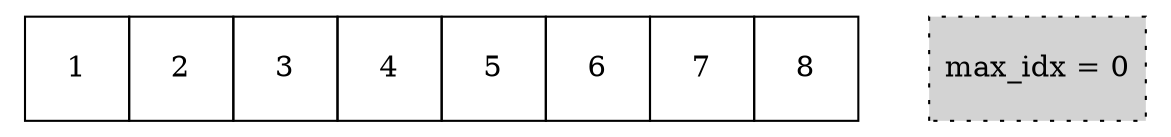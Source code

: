 digraph G
{
    node1
        [
        shape = none
            label = <<table border="0" cellspacing="0">
            <tr>
            <td port="port4" width="50" height="50" border="1">1</td>
            <td port="port2" width="50" height="50" border="1">2</td>
            <td port="port0" width="50" height="50" border="1">3</td>
            <td port="port7" width="50" height="50" border="1">4</td>
            <td port="port3" width="50" height="50" border="1">5</td>
            <td port="port6" width="50" height="50" border="1">6</td>
            <td port="port1" width="50" height="50" border="1">7</td>
            <td port="port5" width="50" height="50" border="1">8</td>
            </tr>
            </table>>
        ]
    node2
    [
        shape = none
        label = <<table border="0" cellspacing="0">
                    <tr><td port="data" style="dotted" width="50" height="50" bgcolor="lightgray" border="1"> max_idx = 0 </td></tr>
                </table>>
    ]
}
